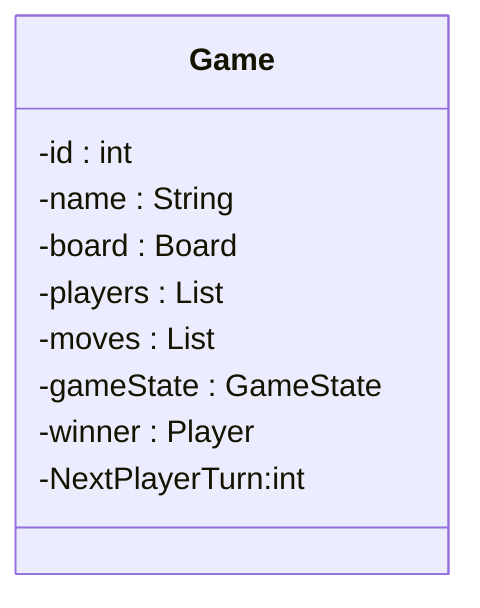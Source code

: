 classDiagram
    class Game {
        -id : int
        -name : String
        -board : Board
        -players : List<Player>
        -moves : List<Move>
        -gameState : GameState
        -winner : Player
        -NextPlayerTurn:int
    }
